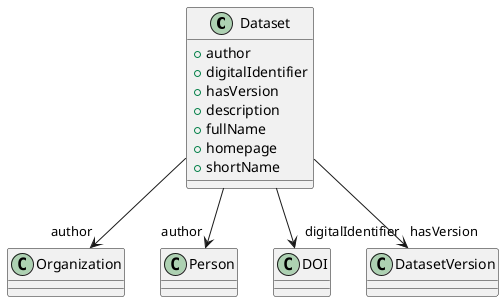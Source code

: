 @startuml
class Dataset {
+author
+digitalIdentifier
+hasVersion
+description
+fullName
+homepage
+shortName

}
Dataset -d-> "author" Organization
Dataset -d-> "author" Person
Dataset -d-> "digitalIdentifier" DOI
Dataset -d-> "hasVersion" DatasetVersion

@enduml